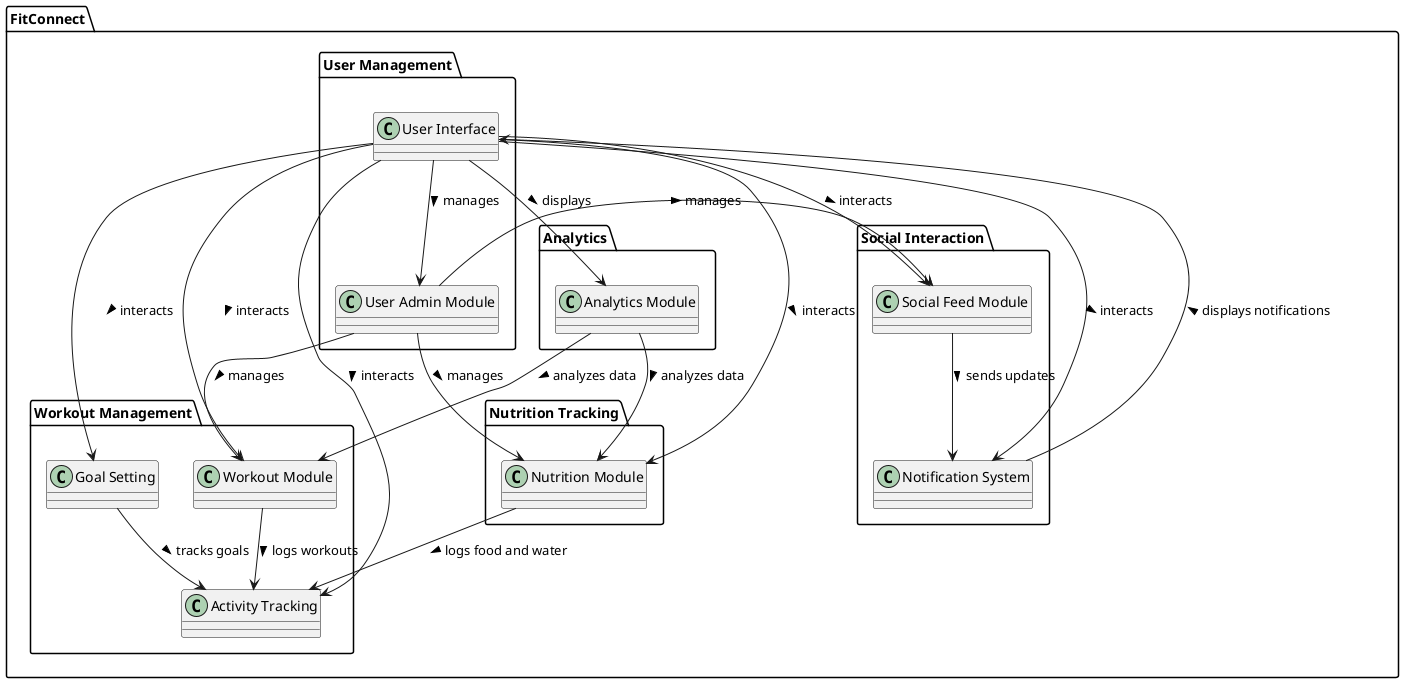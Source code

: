 @startuml LogicalView
package "FitConnect" {
    package "User Management" {
        class "User Interface" as UI
        class "User Admin Module" as UserAdmin
    }

    package "Workout Management" {
        class "Workout Module" as WorkoutModule
        class "Activity Tracking" as ActivityModule
        class "Goal Setting" as GoalModule
    }

    package "Nutrition Tracking" {
        class "Nutrition Module" as NutritionModule
    }

    package "Social Interaction" {
        class "Social Feed Module" as SocialFeedModule
        class "Notification System" as NotificationModule
    }

    package "Analytics" {
        class "Analytics Module" as AnalyticsModule
    }

    UI --> UserAdmin : manages >
    UI --> WorkoutModule : interacts >
    UI --> NutritionModule : interacts >
    UI --> SocialFeedModule : interacts >
    UI --> ActivityModule : interacts >
    UI --> GoalModule : interacts >
    UI --> NotificationModule : interacts >
    UI --> AnalyticsModule : displays >

    UserAdmin --> WorkoutModule : manages >
    UserAdmin --> NutritionModule : manages >
    UserAdmin --> SocialFeedModule : manages >

    WorkoutModule --> ActivityModule : logs workouts >
    NutritionModule --> ActivityModule : logs food and water >
    GoalModule --> ActivityModule : tracks goals >
    SocialFeedModule --> NotificationModule : sends updates >
    NotificationModule --> UI : displays notifications >
    AnalyticsModule --> WorkoutModule : analyzes data >
    AnalyticsModule --> NutritionModule : analyzes data >
}
@enduml
